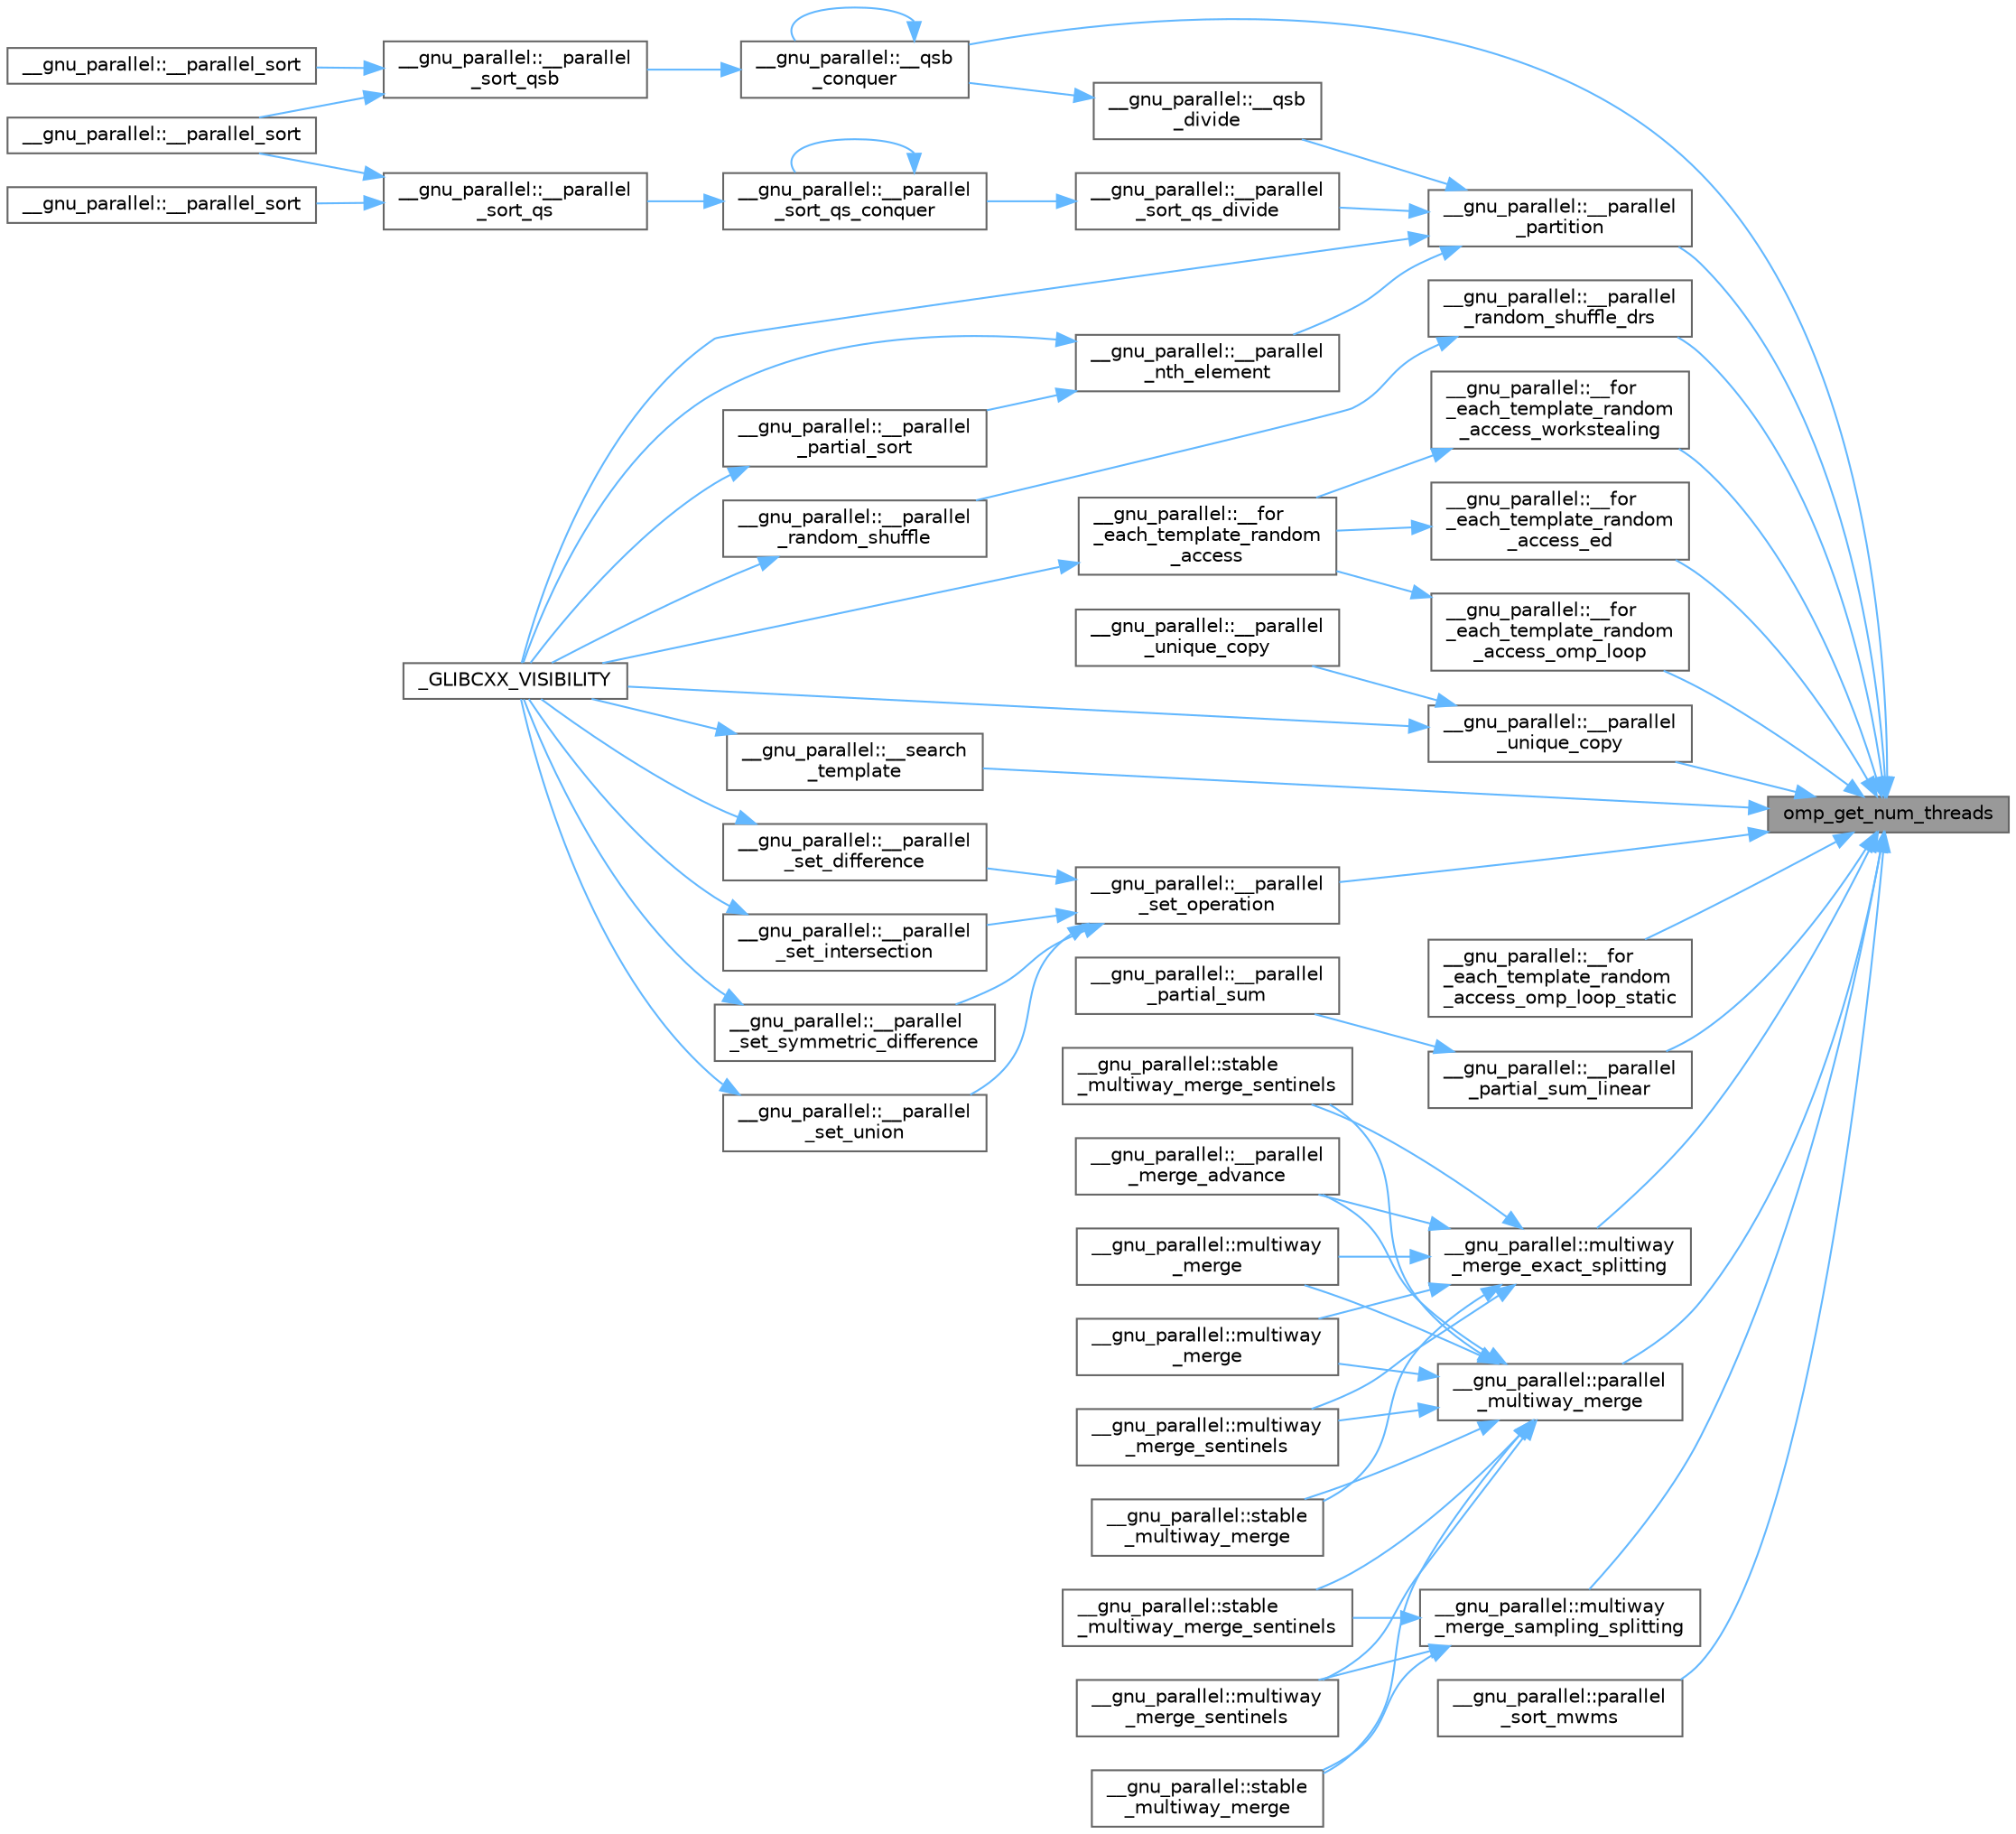digraph "omp_get_num_threads"
{
 // LATEX_PDF_SIZE
  bgcolor="transparent";
  edge [fontname=Helvetica,fontsize=10,labelfontname=Helvetica,labelfontsize=10];
  node [fontname=Helvetica,fontsize=10,shape=box,height=0.2,width=0.4];
  rankdir="RL";
  Node1 [id="Node000001",label="omp_get_num_threads",height=0.2,width=0.4,color="gray40", fillcolor="grey60", style="filled", fontcolor="black",tooltip=" "];
  Node1 -> Node2 [id="edge69_Node000001_Node000002",dir="back",color="steelblue1",style="solid",tooltip=" "];
  Node2 [id="Node000002",label="__gnu_parallel::__for\l_each_template_random\l_access_ed",height=0.2,width=0.4,color="grey40", fillcolor="white", style="filled",URL="$namespace____gnu__parallel.html#a12c48efb47ea3e00a7ef666d595ae185",tooltip="Embarrassingly parallel algorithm for random access iterators, using hand-crafted parallelization by ..."];
  Node2 -> Node3 [id="edge70_Node000002_Node000003",dir="back",color="steelblue1",style="solid",tooltip=" "];
  Node3 [id="Node000003",label="__gnu_parallel::__for\l_each_template_random\l_access",height=0.2,width=0.4,color="grey40", fillcolor="white", style="filled",URL="$namespace____gnu__parallel.html#a0ebbe56e1b059cba72c3d706307a0e50",tooltip="Chose the desired algorithm by evaluating __parallelism_tag."];
  Node3 -> Node4 [id="edge71_Node000003_Node000004",dir="back",color="steelblue1",style="solid",tooltip=" "];
  Node4 [id="Node000004",label="_GLIBCXX_VISIBILITY",height=0.2,width=0.4,color="grey40", fillcolor="white", style="filled",URL="$_classes_2lib_2include_2c_09_09_2parallel_2algo_8h.html#a544d74b2d5d0dd2197f5fd6f02691de0",tooltip=" "];
  Node1 -> Node5 [id="edge72_Node000001_Node000005",dir="back",color="steelblue1",style="solid",tooltip=" "];
  Node5 [id="Node000005",label="__gnu_parallel::__for\l_each_template_random\l_access_omp_loop",height=0.2,width=0.4,color="grey40", fillcolor="white", style="filled",URL="$namespace____gnu__parallel.html#a6a5228179a033ede58cd143f66cdf354",tooltip="Embarrassingly parallel algorithm for random access iterators, using an OpenMP for loop."];
  Node5 -> Node3 [id="edge73_Node000005_Node000003",dir="back",color="steelblue1",style="solid",tooltip=" "];
  Node1 -> Node6 [id="edge74_Node000001_Node000006",dir="back",color="steelblue1",style="solid",tooltip=" "];
  Node6 [id="Node000006",label="__gnu_parallel::__for\l_each_template_random\l_access_omp_loop_static",height=0.2,width=0.4,color="grey40", fillcolor="white", style="filled",URL="$namespace____gnu__parallel.html#adfc9f0a346a7f323e8a3ba07b772587d",tooltip="Embarrassingly parallel algorithm for random access iterators, using an OpenMP for loop with static s..."];
  Node1 -> Node7 [id="edge75_Node000001_Node000007",dir="back",color="steelblue1",style="solid",tooltip=" "];
  Node7 [id="Node000007",label="__gnu_parallel::__for\l_each_template_random\l_access_workstealing",height=0.2,width=0.4,color="grey40", fillcolor="white", style="filled",URL="$namespace____gnu__parallel.html#a14bdca2e9c62cde7dd8478d972f60272",tooltip="Work stealing algorithm for random access iterators."];
  Node7 -> Node3 [id="edge76_Node000007_Node000003",dir="back",color="steelblue1",style="solid",tooltip=" "];
  Node1 -> Node8 [id="edge77_Node000001_Node000008",dir="back",color="steelblue1",style="solid",tooltip=" "];
  Node8 [id="Node000008",label="__gnu_parallel::__parallel\l_partial_sum_linear",height=0.2,width=0.4,color="grey40", fillcolor="white", style="filled",URL="$namespace____gnu__parallel.html#a63017e821c2b4ff9f90c3641bc45f001",tooltip="Parallel partial sum implementation, two-phase approach, no recursion."];
  Node8 -> Node9 [id="edge78_Node000008_Node000009",dir="back",color="steelblue1",style="solid",tooltip=" "];
  Node9 [id="Node000009",label="__gnu_parallel::__parallel\l_partial_sum",height=0.2,width=0.4,color="grey40", fillcolor="white", style="filled",URL="$namespace____gnu__parallel.html#a0cf4a05b6f849cae06f9fb6098eb0628",tooltip="Parallel partial sum front-__end."];
  Node1 -> Node10 [id="edge79_Node000001_Node000010",dir="back",color="steelblue1",style="solid",tooltip=" "];
  Node10 [id="Node000010",label="__gnu_parallel::__parallel\l_partition",height=0.2,width=0.4,color="grey40", fillcolor="white", style="filled",URL="$namespace____gnu__parallel.html#ac870af1d69405f2f53cd7a96e1d92348",tooltip="Parallel implementation of std::partition."];
  Node10 -> Node11 [id="edge80_Node000010_Node000011",dir="back",color="steelblue1",style="solid",tooltip=" "];
  Node11 [id="Node000011",label="__gnu_parallel::__parallel\l_nth_element",height=0.2,width=0.4,color="grey40", fillcolor="white", style="filled",URL="$namespace____gnu__parallel.html#a1567c37a7562eaee17d13ebda1172586",tooltip="Parallel implementation of std::nth_element()."];
  Node11 -> Node12 [id="edge81_Node000011_Node000012",dir="back",color="steelblue1",style="solid",tooltip=" "];
  Node12 [id="Node000012",label="__gnu_parallel::__parallel\l_partial_sort",height=0.2,width=0.4,color="grey40", fillcolor="white", style="filled",URL="$namespace____gnu__parallel.html#abe60c5cc3788e1b1602175af0057d3f8",tooltip="Parallel implementation of std::partial_sort()."];
  Node12 -> Node4 [id="edge82_Node000012_Node000004",dir="back",color="steelblue1",style="solid",tooltip=" "];
  Node11 -> Node4 [id="edge83_Node000011_Node000004",dir="back",color="steelblue1",style="solid",tooltip=" "];
  Node10 -> Node13 [id="edge84_Node000010_Node000013",dir="back",color="steelblue1",style="solid",tooltip=" "];
  Node13 [id="Node000013",label="__gnu_parallel::__parallel\l_sort_qs_divide",height=0.2,width=0.4,color="grey40", fillcolor="white", style="filled",URL="$namespace____gnu__parallel.html#a67cbf5b9027d7c9c4f80f80ba104cf99",tooltip="Unbalanced quicksort divide step."];
  Node13 -> Node14 [id="edge85_Node000013_Node000014",dir="back",color="steelblue1",style="solid",tooltip=" "];
  Node14 [id="Node000014",label="__gnu_parallel::__parallel\l_sort_qs_conquer",height=0.2,width=0.4,color="grey40", fillcolor="white", style="filled",URL="$namespace____gnu__parallel.html#a06c506308856b684737d24944a93a42e",tooltip="Unbalanced quicksort conquer step."];
  Node14 -> Node15 [id="edge86_Node000014_Node000015",dir="back",color="steelblue1",style="solid",tooltip=" "];
  Node15 [id="Node000015",label="__gnu_parallel::__parallel\l_sort_qs",height=0.2,width=0.4,color="grey40", fillcolor="white", style="filled",URL="$namespace____gnu__parallel.html#ac416a1c7e347b429bbf7a8fb17e847b2",tooltip="Unbalanced quicksort main call."];
  Node15 -> Node16 [id="edge87_Node000015_Node000016",dir="back",color="steelblue1",style="solid",tooltip=" "];
  Node16 [id="Node000016",label="__gnu_parallel::__parallel_sort",height=0.2,width=0.4,color="grey40", fillcolor="white", style="filled",URL="$namespace____gnu__parallel.html#aa47b469dd82347dd63c3996eda2e237b",tooltip="Choose a parallel sorting algorithm."];
  Node15 -> Node17 [id="edge88_Node000015_Node000017",dir="back",color="steelblue1",style="solid",tooltip=" "];
  Node17 [id="Node000017",label="__gnu_parallel::__parallel_sort",height=0.2,width=0.4,color="grey40", fillcolor="white", style="filled",URL="$namespace____gnu__parallel.html#aceaaa622c34d2f28ba6bf79241fcee36",tooltip="Choose quicksort for parallel sorting."];
  Node14 -> Node14 [id="edge89_Node000014_Node000014",dir="back",color="steelblue1",style="solid",tooltip=" "];
  Node10 -> Node18 [id="edge90_Node000010_Node000018",dir="back",color="steelblue1",style="solid",tooltip=" "];
  Node18 [id="Node000018",label="__gnu_parallel::__qsb\l_divide",height=0.2,width=0.4,color="grey40", fillcolor="white", style="filled",URL="$namespace____gnu__parallel.html#af5df990f9c6b42ec71b0b3245efd8e56",tooltip="Balanced quicksort divide step."];
  Node18 -> Node19 [id="edge91_Node000018_Node000019",dir="back",color="steelblue1",style="solid",tooltip=" "];
  Node19 [id="Node000019",label="__gnu_parallel::__qsb\l_conquer",height=0.2,width=0.4,color="grey40", fillcolor="white", style="filled",URL="$namespace____gnu__parallel.html#a8d9c5686c4621822c7c3cdd015f7e693",tooltip="Quicksort conquer step."];
  Node19 -> Node20 [id="edge92_Node000019_Node000020",dir="back",color="steelblue1",style="solid",tooltip=" "];
  Node20 [id="Node000020",label="__gnu_parallel::__parallel\l_sort_qsb",height=0.2,width=0.4,color="grey40", fillcolor="white", style="filled",URL="$namespace____gnu__parallel.html#a4093dd098b32542e3d3f43ebd4c6f940",tooltip="Top-level quicksort routine."];
  Node20 -> Node21 [id="edge93_Node000020_Node000021",dir="back",color="steelblue1",style="solid",tooltip=" "];
  Node21 [id="Node000021",label="__gnu_parallel::__parallel_sort",height=0.2,width=0.4,color="grey40", fillcolor="white", style="filled",URL="$namespace____gnu__parallel.html#a000f037b08d237d140dd6144a11fb73f",tooltip="Choose balanced quicksort for parallel sorting."];
  Node20 -> Node16 [id="edge94_Node000020_Node000016",dir="back",color="steelblue1",style="solid",tooltip=" "];
  Node19 -> Node19 [id="edge95_Node000019_Node000019",dir="back",color="steelblue1",style="solid",tooltip=" "];
  Node10 -> Node4 [id="edge96_Node000010_Node000004",dir="back",color="steelblue1",style="solid",tooltip=" "];
  Node1 -> Node22 [id="edge97_Node000001_Node000022",dir="back",color="steelblue1",style="solid",tooltip=" "];
  Node22 [id="Node000022",label="__gnu_parallel::__parallel\l_random_shuffle_drs",height=0.2,width=0.4,color="grey40", fillcolor="white", style="filled",URL="$namespace____gnu__parallel.html#a9152bade9629217427f065780bc3f4c2",tooltip="Main parallel random shuffle step."];
  Node22 -> Node23 [id="edge98_Node000022_Node000023",dir="back",color="steelblue1",style="solid",tooltip=" "];
  Node23 [id="Node000023",label="__gnu_parallel::__parallel\l_random_shuffle",height=0.2,width=0.4,color="grey40", fillcolor="white", style="filled",URL="$namespace____gnu__parallel.html#a6e78b59cb50c8e14ebf6990016af7342",tooltip="Parallel random public call."];
  Node23 -> Node4 [id="edge99_Node000023_Node000004",dir="back",color="steelblue1",style="solid",tooltip=" "];
  Node1 -> Node24 [id="edge100_Node000001_Node000024",dir="back",color="steelblue1",style="solid",tooltip=" "];
  Node24 [id="Node000024",label="__gnu_parallel::__parallel\l_set_operation",height=0.2,width=0.4,color="grey40", fillcolor="white", style="filled",URL="$namespace____gnu__parallel.html#ad6dc994e2f7245b108300cc529ee7410",tooltip=" "];
  Node24 -> Node25 [id="edge101_Node000024_Node000025",dir="back",color="steelblue1",style="solid",tooltip=" "];
  Node25 [id="Node000025",label="__gnu_parallel::__parallel\l_set_difference",height=0.2,width=0.4,color="grey40", fillcolor="white", style="filled",URL="$namespace____gnu__parallel.html#abb75bc882413dc8cba7fce93c5eaaaf0",tooltip=" "];
  Node25 -> Node4 [id="edge102_Node000025_Node000004",dir="back",color="steelblue1",style="solid",tooltip=" "];
  Node24 -> Node26 [id="edge103_Node000024_Node000026",dir="back",color="steelblue1",style="solid",tooltip=" "];
  Node26 [id="Node000026",label="__gnu_parallel::__parallel\l_set_intersection",height=0.2,width=0.4,color="grey40", fillcolor="white", style="filled",URL="$namespace____gnu__parallel.html#aa2d25a01058104978680d0b5d934b54f",tooltip=" "];
  Node26 -> Node4 [id="edge104_Node000026_Node000004",dir="back",color="steelblue1",style="solid",tooltip=" "];
  Node24 -> Node27 [id="edge105_Node000024_Node000027",dir="back",color="steelblue1",style="solid",tooltip=" "];
  Node27 [id="Node000027",label="__gnu_parallel::__parallel\l_set_symmetric_difference",height=0.2,width=0.4,color="grey40", fillcolor="white", style="filled",URL="$namespace____gnu__parallel.html#a567012d512340614386402b7e3234ec6",tooltip=" "];
  Node27 -> Node4 [id="edge106_Node000027_Node000004",dir="back",color="steelblue1",style="solid",tooltip=" "];
  Node24 -> Node28 [id="edge107_Node000024_Node000028",dir="back",color="steelblue1",style="solid",tooltip=" "];
  Node28 [id="Node000028",label="__gnu_parallel::__parallel\l_set_union",height=0.2,width=0.4,color="grey40", fillcolor="white", style="filled",URL="$namespace____gnu__parallel.html#a56bac3b8498aadcd3ce073422f0b9822",tooltip=" "];
  Node28 -> Node4 [id="edge108_Node000028_Node000004",dir="back",color="steelblue1",style="solid",tooltip=" "];
  Node1 -> Node29 [id="edge109_Node000001_Node000029",dir="back",color="steelblue1",style="solid",tooltip=" "];
  Node29 [id="Node000029",label="__gnu_parallel::__parallel\l_unique_copy",height=0.2,width=0.4,color="grey40", fillcolor="white", style="filled",URL="$namespace____gnu__parallel.html#a15f31ee1c15e180d0d838571cd6c8b24",tooltip="Parallel std::unique_copy(), w/__o explicit equality predicate."];
  Node29 -> Node30 [id="edge110_Node000029_Node000030",dir="back",color="steelblue1",style="solid",tooltip=" "];
  Node30 [id="Node000030",label="__gnu_parallel::__parallel\l_unique_copy",height=0.2,width=0.4,color="grey40", fillcolor="white", style="filled",URL="$namespace____gnu__parallel.html#a3b3bd19508b4e34708a1dc647f5bc131",tooltip="Parallel std::unique_copy(), without explicit equality predicate."];
  Node29 -> Node4 [id="edge111_Node000029_Node000004",dir="back",color="steelblue1",style="solid",tooltip=" "];
  Node1 -> Node19 [id="edge112_Node000001_Node000019",dir="back",color="steelblue1",style="solid",tooltip=" "];
  Node1 -> Node31 [id="edge113_Node000001_Node000031",dir="back",color="steelblue1",style="solid",tooltip=" "];
  Node31 [id="Node000031",label="__gnu_parallel::__search\l_template",height=0.2,width=0.4,color="grey40", fillcolor="white", style="filled",URL="$namespace____gnu__parallel.html#af1e654f03e48e80a0c73db7ad88e8a86",tooltip="Parallel std::search."];
  Node31 -> Node4 [id="edge114_Node000031_Node000004",dir="back",color="steelblue1",style="solid",tooltip=" "];
  Node1 -> Node32 [id="edge115_Node000001_Node000032",dir="back",color="steelblue1",style="solid",tooltip=" "];
  Node32 [id="Node000032",label="__gnu_parallel::multiway\l_merge_exact_splitting",height=0.2,width=0.4,color="grey40", fillcolor="white", style="filled",URL="$namespace____gnu__parallel.html#a567621588e461a8759651e29cd964ab9",tooltip="Exact splitting for parallel multiway-merge routine."];
  Node32 -> Node33 [id="edge116_Node000032_Node000033",dir="back",color="steelblue1",style="solid",tooltip=" "];
  Node33 [id="Node000033",label="__gnu_parallel::__parallel\l_merge_advance",height=0.2,width=0.4,color="grey40", fillcolor="white", style="filled",URL="$namespace____gnu__parallel.html#ac4196b48ff7ecf5ca0f8f2cdee8681c5",tooltip="Parallel merge routine being able to merge only the __max_length smallest elements."];
  Node32 -> Node34 [id="edge117_Node000032_Node000034",dir="back",color="steelblue1",style="solid",tooltip=" "];
  Node34 [id="Node000034",label="__gnu_parallel::multiway\l_merge",height=0.2,width=0.4,color="grey40", fillcolor="white", style="filled",URL="$namespace____gnu__parallel.html#ac25efc956562ab237b7b6cb733060c6a",tooltip=" "];
  Node32 -> Node35 [id="edge118_Node000032_Node000035",dir="back",color="steelblue1",style="solid",tooltip=" "];
  Node35 [id="Node000035",label="__gnu_parallel::multiway\l_merge",height=0.2,width=0.4,color="grey40", fillcolor="white", style="filled",URL="$namespace____gnu__parallel.html#a8c908c501ec9005517a88a3004ff6a75",tooltip=" "];
  Node32 -> Node36 [id="edge119_Node000032_Node000036",dir="back",color="steelblue1",style="solid",tooltip=" "];
  Node36 [id="Node000036",label="__gnu_parallel::multiway\l_merge_sentinels",height=0.2,width=0.4,color="grey40", fillcolor="white", style="filled",URL="$namespace____gnu__parallel.html#a5228d191a298cdaa42baacdfc821cc12",tooltip=" "];
  Node32 -> Node37 [id="edge120_Node000032_Node000037",dir="back",color="steelblue1",style="solid",tooltip=" "];
  Node37 [id="Node000037",label="__gnu_parallel::stable\l_multiway_merge",height=0.2,width=0.4,color="grey40", fillcolor="white", style="filled",URL="$namespace____gnu__parallel.html#aeb955a1aae5a2ad2e59e5f990625c678",tooltip=" "];
  Node32 -> Node38 [id="edge121_Node000032_Node000038",dir="back",color="steelblue1",style="solid",tooltip=" "];
  Node38 [id="Node000038",label="__gnu_parallel::stable\l_multiway_merge_sentinels",height=0.2,width=0.4,color="grey40", fillcolor="white", style="filled",URL="$namespace____gnu__parallel.html#ab4bef8eb5bc6bb03b812eb3246e02de4",tooltip=" "];
  Node1 -> Node39 [id="edge122_Node000001_Node000039",dir="back",color="steelblue1",style="solid",tooltip=" "];
  Node39 [id="Node000039",label="__gnu_parallel::multiway\l_merge_sampling_splitting",height=0.2,width=0.4,color="grey40", fillcolor="white", style="filled",URL="$namespace____gnu__parallel.html#a0e39d3891745fd0e244fb125bf34ce8b",tooltip="Sampling based splitting for parallel multiway-merge routine."];
  Node39 -> Node40 [id="edge123_Node000039_Node000040",dir="back",color="steelblue1",style="solid",tooltip=" "];
  Node40 [id="Node000040",label="__gnu_parallel::multiway\l_merge_sentinels",height=0.2,width=0.4,color="grey40", fillcolor="white", style="filled",URL="$namespace____gnu__parallel.html#a5db4fbc41fff695834ee6d0cbc91f8c6",tooltip=" "];
  Node39 -> Node41 [id="edge124_Node000039_Node000041",dir="back",color="steelblue1",style="solid",tooltip=" "];
  Node41 [id="Node000041",label="__gnu_parallel::stable\l_multiway_merge",height=0.2,width=0.4,color="grey40", fillcolor="white", style="filled",URL="$namespace____gnu__parallel.html#a18b727aab25037e289fecb8d9861963a",tooltip=" "];
  Node39 -> Node42 [id="edge125_Node000039_Node000042",dir="back",color="steelblue1",style="solid",tooltip=" "];
  Node42 [id="Node000042",label="__gnu_parallel::stable\l_multiway_merge_sentinels",height=0.2,width=0.4,color="grey40", fillcolor="white", style="filled",URL="$namespace____gnu__parallel.html#aba7d273f820b57f9e0c709dbf68e6ee8",tooltip=" "];
  Node1 -> Node43 [id="edge126_Node000001_Node000043",dir="back",color="steelblue1",style="solid",tooltip=" "];
  Node43 [id="Node000043",label="__gnu_parallel::parallel\l_multiway_merge",height=0.2,width=0.4,color="grey40", fillcolor="white", style="filled",URL="$namespace____gnu__parallel.html#a14c854d00d1321cf1ee7f6d12fb955c4",tooltip="Parallel multi-way merge routine."];
  Node43 -> Node33 [id="edge127_Node000043_Node000033",dir="back",color="steelblue1",style="solid",tooltip=" "];
  Node43 -> Node34 [id="edge128_Node000043_Node000034",dir="back",color="steelblue1",style="solid",tooltip=" "];
  Node43 -> Node35 [id="edge129_Node000043_Node000035",dir="back",color="steelblue1",style="solid",tooltip=" "];
  Node43 -> Node36 [id="edge130_Node000043_Node000036",dir="back",color="steelblue1",style="solid",tooltip=" "];
  Node43 -> Node40 [id="edge131_Node000043_Node000040",dir="back",color="steelblue1",style="solid",tooltip=" "];
  Node43 -> Node37 [id="edge132_Node000043_Node000037",dir="back",color="steelblue1",style="solid",tooltip=" "];
  Node43 -> Node41 [id="edge133_Node000043_Node000041",dir="back",color="steelblue1",style="solid",tooltip=" "];
  Node43 -> Node38 [id="edge134_Node000043_Node000038",dir="back",color="steelblue1",style="solid",tooltip=" "];
  Node43 -> Node42 [id="edge135_Node000043_Node000042",dir="back",color="steelblue1",style="solid",tooltip=" "];
  Node1 -> Node44 [id="edge136_Node000001_Node000044",dir="back",color="steelblue1",style="solid",tooltip=" "];
  Node44 [id="Node000044",label="__gnu_parallel::parallel\l_sort_mwms",height=0.2,width=0.4,color="grey40", fillcolor="white", style="filled",URL="$namespace____gnu__parallel.html#ae193ac43730550b537828a117dd2797f",tooltip="PMWMS main call."];
}
